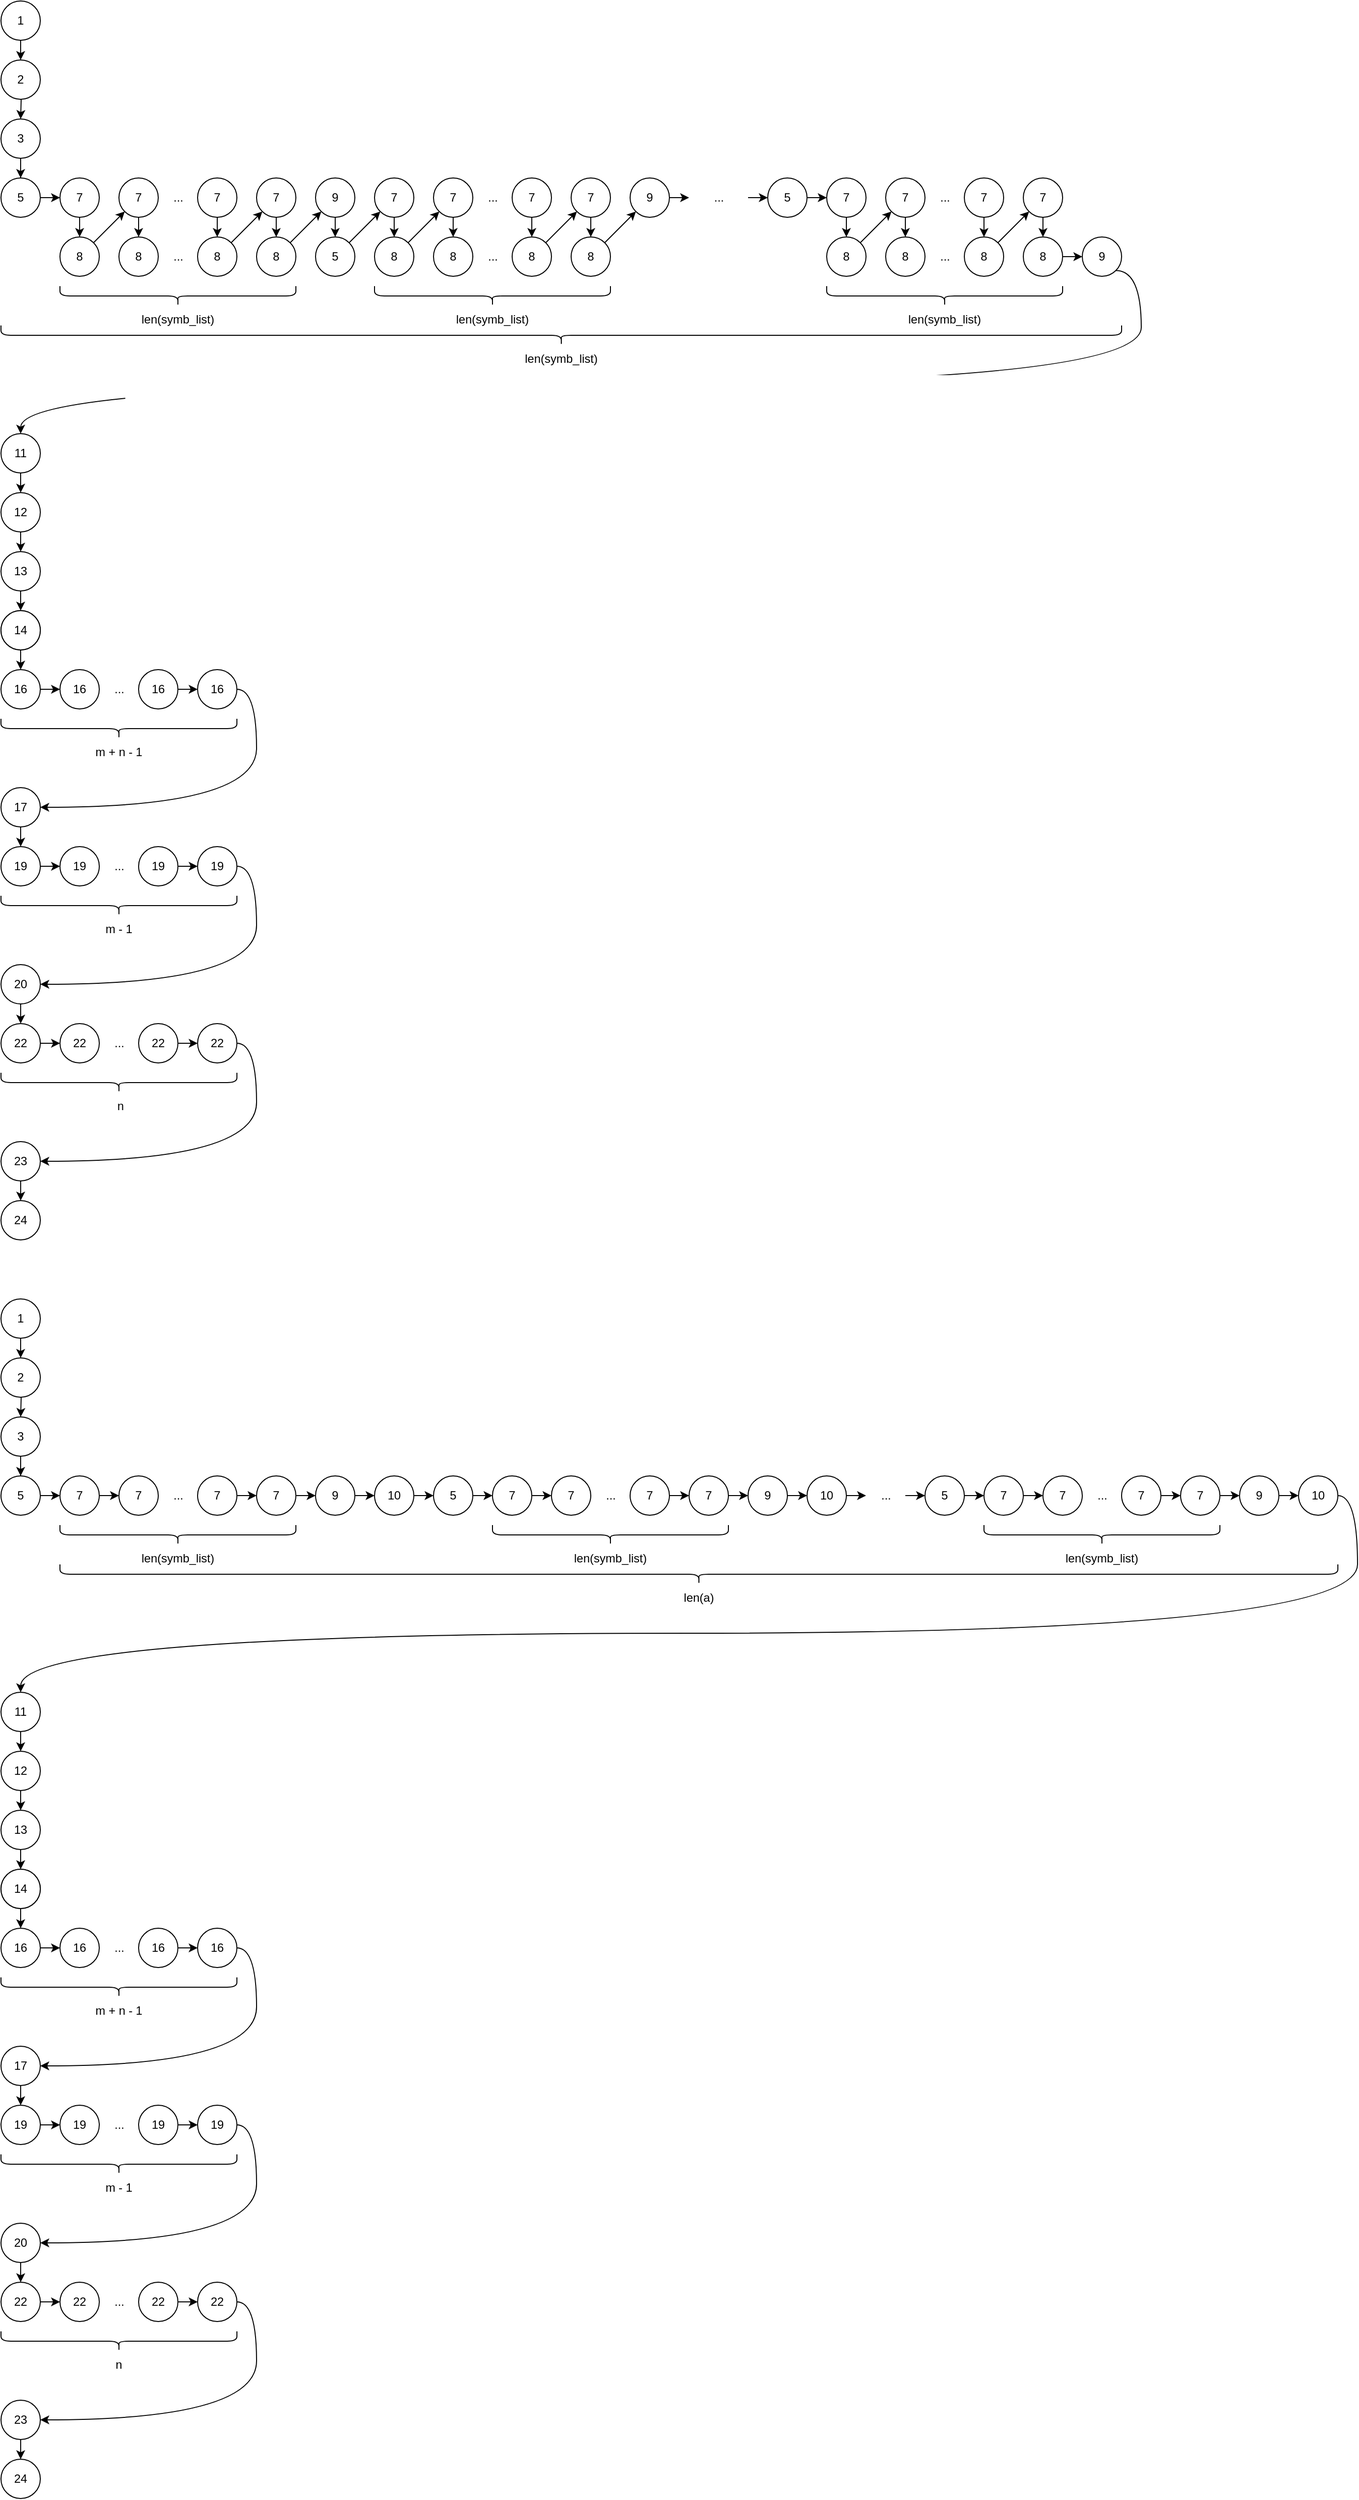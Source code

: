 <mxfile version="14.9.6" type="device"><diagram id="g9Ecy-YJ0Db96ydKQEKv" name="Страница 1"><mxGraphModel dx="822" dy="998" grid="1" gridSize="10" guides="1" tooltips="1" connect="1" arrows="1" fold="1" page="1" pageScale="1" pageWidth="2000" pageHeight="7500" math="0" shadow="0"><root><mxCell id="0"/><mxCell id="1" parent="0"/><mxCell id="XmAYVYUKaSgC4-sqMgpK-9" style="edgeStyle=orthogonalEdgeStyle;rounded=0;orthogonalLoop=1;jettySize=auto;html=1;exitX=0.5;exitY=1;exitDx=0;exitDy=0;entryX=0.5;entryY=0;entryDx=0;entryDy=0;" parent="1" source="XmAYVYUKaSgC4-sqMgpK-10" target="XmAYVYUKaSgC4-sqMgpK-12" edge="1"><mxGeometry relative="1" as="geometry"/></mxCell><mxCell id="XmAYVYUKaSgC4-sqMgpK-10" value="1" style="ellipse;whiteSpace=wrap;html=1;aspect=fixed;" parent="1" vertex="1"><mxGeometry x="160" y="80" width="40" height="40" as="geometry"/></mxCell><mxCell id="XmAYVYUKaSgC4-sqMgpK-11" style="edgeStyle=orthogonalEdgeStyle;rounded=0;orthogonalLoop=1;jettySize=auto;html=1;exitX=0.5;exitY=1;exitDx=0;exitDy=0;entryX=0.5;entryY=0;entryDx=0;entryDy=0;" parent="1" target="XmAYVYUKaSgC4-sqMgpK-14" edge="1"><mxGeometry relative="1" as="geometry"><mxPoint x="180" y="160.0" as="sourcePoint"/></mxGeometry></mxCell><mxCell id="XmAYVYUKaSgC4-sqMgpK-12" value="2" style="ellipse;whiteSpace=wrap;html=1;aspect=fixed;" parent="1" vertex="1"><mxGeometry x="160" y="140" width="40" height="40" as="geometry"/></mxCell><mxCell id="XmAYVYUKaSgC4-sqMgpK-13" style="edgeStyle=orthogonalEdgeStyle;rounded=0;orthogonalLoop=1;jettySize=auto;html=1;entryX=0.5;entryY=0;entryDx=0;entryDy=0;" parent="1" source="XmAYVYUKaSgC4-sqMgpK-14" target="XmAYVYUKaSgC4-sqMgpK-100" edge="1"><mxGeometry relative="1" as="geometry"><mxPoint x="180" y="260" as="targetPoint"/></mxGeometry></mxCell><mxCell id="XmAYVYUKaSgC4-sqMgpK-14" value="3" style="ellipse;whiteSpace=wrap;html=1;aspect=fixed;" parent="1" vertex="1"><mxGeometry x="160" y="200" width="40" height="40" as="geometry"/></mxCell><mxCell id="XmAYVYUKaSgC4-sqMgpK-38" style="edgeStyle=orthogonalEdgeStyle;curved=1;rounded=0;orthogonalLoop=1;jettySize=auto;html=1;exitX=0.5;exitY=1;exitDx=0;exitDy=0;entryX=0.5;entryY=0;entryDx=0;entryDy=0;" parent="1" source="XmAYVYUKaSgC4-sqMgpK-39" target="XmAYVYUKaSgC4-sqMgpK-41" edge="1"><mxGeometry relative="1" as="geometry"/></mxCell><mxCell id="XmAYVYUKaSgC4-sqMgpK-39" value="11" style="ellipse;whiteSpace=wrap;html=1;aspect=fixed;" parent="1" vertex="1"><mxGeometry x="160.01" y="520" width="40" height="40" as="geometry"/></mxCell><mxCell id="XmAYVYUKaSgC4-sqMgpK-40" style="edgeStyle=orthogonalEdgeStyle;curved=1;rounded=0;orthogonalLoop=1;jettySize=auto;html=1;exitX=0.5;exitY=1;exitDx=0;exitDy=0;entryX=0.5;entryY=0;entryDx=0;entryDy=0;" parent="1" source="XmAYVYUKaSgC4-sqMgpK-41" target="XmAYVYUKaSgC4-sqMgpK-43" edge="1"><mxGeometry relative="1" as="geometry"/></mxCell><mxCell id="XmAYVYUKaSgC4-sqMgpK-41" value="12" style="ellipse;whiteSpace=wrap;html=1;aspect=fixed;" parent="1" vertex="1"><mxGeometry x="160.01" y="580" width="40" height="40" as="geometry"/></mxCell><mxCell id="XmAYVYUKaSgC4-sqMgpK-42" style="edgeStyle=orthogonalEdgeStyle;curved=1;rounded=0;orthogonalLoop=1;jettySize=auto;html=1;exitX=0.5;exitY=1;exitDx=0;exitDy=0;entryX=0.5;entryY=0;entryDx=0;entryDy=0;" parent="1" source="XmAYVYUKaSgC4-sqMgpK-43" target="XmAYVYUKaSgC4-sqMgpK-46" edge="1"><mxGeometry relative="1" as="geometry"/></mxCell><mxCell id="XmAYVYUKaSgC4-sqMgpK-43" value="13" style="ellipse;whiteSpace=wrap;html=1;aspect=fixed;" parent="1" vertex="1"><mxGeometry x="160.01" y="640" width="40" height="40" as="geometry"/></mxCell><mxCell id="XmAYVYUKaSgC4-sqMgpK-44" value="14" style="ellipse;whiteSpace=wrap;html=1;aspect=fixed;" parent="1" vertex="1"><mxGeometry x="160.01" y="700" width="40" height="40" as="geometry"/></mxCell><mxCell id="XmAYVYUKaSgC4-sqMgpK-45" style="edgeStyle=orthogonalEdgeStyle;curved=1;rounded=0;orthogonalLoop=1;jettySize=auto;html=1;exitX=0.5;exitY=1;exitDx=0;exitDy=0;entryX=0.5;entryY=0;entryDx=0;entryDy=0;" parent="1" source="XmAYVYUKaSgC4-sqMgpK-46" target="XmAYVYUKaSgC4-sqMgpK-48" edge="1"><mxGeometry relative="1" as="geometry"/></mxCell><mxCell id="XmAYVYUKaSgC4-sqMgpK-46" value="14" style="ellipse;whiteSpace=wrap;html=1;aspect=fixed;" parent="1" vertex="1"><mxGeometry x="160.01" y="700" width="40" height="40" as="geometry"/></mxCell><mxCell id="XmAYVYUKaSgC4-sqMgpK-196" style="edgeStyle=orthogonalEdgeStyle;curved=1;rounded=0;orthogonalLoop=1;jettySize=auto;html=1;exitX=1;exitY=0.5;exitDx=0;exitDy=0;entryX=0;entryY=0.5;entryDx=0;entryDy=0;" parent="1" source="XmAYVYUKaSgC4-sqMgpK-48" target="XmAYVYUKaSgC4-sqMgpK-192" edge="1"><mxGeometry relative="1" as="geometry"/></mxCell><mxCell id="XmAYVYUKaSgC4-sqMgpK-48" value="16" style="ellipse;whiteSpace=wrap;html=1;aspect=fixed;" parent="1" vertex="1"><mxGeometry x="160.01" y="760" width="40" height="40" as="geometry"/></mxCell><mxCell id="XmAYVYUKaSgC4-sqMgpK-224" style="edgeStyle=orthogonalEdgeStyle;curved=1;rounded=0;orthogonalLoop=1;jettySize=auto;html=1;exitX=0.5;exitY=1;exitDx=0;exitDy=0;entryX=0.5;entryY=0;entryDx=0;entryDy=0;" parent="1" source="XmAYVYUKaSgC4-sqMgpK-51" target="XmAYVYUKaSgC4-sqMgpK-202" edge="1"><mxGeometry relative="1" as="geometry"/></mxCell><mxCell id="XmAYVYUKaSgC4-sqMgpK-51" value="17" style="ellipse;whiteSpace=wrap;html=1;aspect=fixed;" parent="1" vertex="1"><mxGeometry x="160.01" y="880" width="40" height="40" as="geometry"/></mxCell><mxCell id="XmAYVYUKaSgC4-sqMgpK-137" style="edgeStyle=none;rounded=0;orthogonalLoop=1;jettySize=auto;html=1;exitX=1;exitY=0.5;exitDx=0;exitDy=0;entryX=0;entryY=0.5;entryDx=0;entryDy=0;" parent="1" source="XmAYVYUKaSgC4-sqMgpK-100" target="XmAYVYUKaSgC4-sqMgpK-102" edge="1"><mxGeometry relative="1" as="geometry"/></mxCell><mxCell id="XmAYVYUKaSgC4-sqMgpK-100" value="5" style="ellipse;whiteSpace=wrap;html=1;aspect=fixed;" parent="1" vertex="1"><mxGeometry x="160" y="260" width="40" height="40" as="geometry"/></mxCell><mxCell id="XmAYVYUKaSgC4-sqMgpK-101" style="edgeStyle=orthogonalEdgeStyle;rounded=0;orthogonalLoop=1;jettySize=auto;html=1;exitX=0.5;exitY=1;exitDx=0;exitDy=0;entryX=0.5;entryY=0;entryDx=0;entryDy=0;" parent="1" source="XmAYVYUKaSgC4-sqMgpK-102" target="XmAYVYUKaSgC4-sqMgpK-105" edge="1"><mxGeometry relative="1" as="geometry"/></mxCell><mxCell id="XmAYVYUKaSgC4-sqMgpK-102" value="7" style="ellipse;whiteSpace=wrap;html=1;aspect=fixed;" parent="1" vertex="1"><mxGeometry x="220" y="260" width="40" height="40" as="geometry"/></mxCell><mxCell id="XmAYVYUKaSgC4-sqMgpK-117" style="rounded=0;orthogonalLoop=1;jettySize=auto;html=1;exitX=1;exitY=0;exitDx=0;exitDy=0;entryX=0;entryY=1;entryDx=0;entryDy=0;" parent="1" source="XmAYVYUKaSgC4-sqMgpK-105" target="XmAYVYUKaSgC4-sqMgpK-109" edge="1"><mxGeometry relative="1" as="geometry"/></mxCell><mxCell id="XmAYVYUKaSgC4-sqMgpK-105" value="8" style="ellipse;whiteSpace=wrap;html=1;aspect=fixed;" parent="1" vertex="1"><mxGeometry x="220" y="320" width="40" height="40" as="geometry"/></mxCell><mxCell id="XmAYVYUKaSgC4-sqMgpK-159" style="edgeStyle=none;rounded=0;orthogonalLoop=1;jettySize=auto;html=1;exitX=0.5;exitY=1;exitDx=0;exitDy=0;entryX=0.5;entryY=0;entryDx=0;entryDy=0;" parent="1" source="XmAYVYUKaSgC4-sqMgpK-107" target="XmAYVYUKaSgC4-sqMgpK-139" edge="1"><mxGeometry relative="1" as="geometry"/></mxCell><mxCell id="XmAYVYUKaSgC4-sqMgpK-107" value="9" style="ellipse;whiteSpace=wrap;html=1;aspect=fixed;" parent="1" vertex="1"><mxGeometry x="480" y="260" width="40" height="40" as="geometry"/></mxCell><mxCell id="XmAYVYUKaSgC4-sqMgpK-108" style="edgeStyle=orthogonalEdgeStyle;rounded=0;orthogonalLoop=1;jettySize=auto;html=1;exitX=0.5;exitY=1;exitDx=0;exitDy=0;entryX=0.5;entryY=0;entryDx=0;entryDy=0;" parent="1" source="XmAYVYUKaSgC4-sqMgpK-109" target="XmAYVYUKaSgC4-sqMgpK-110" edge="1"><mxGeometry relative="1" as="geometry"/></mxCell><mxCell id="XmAYVYUKaSgC4-sqMgpK-109" value="7" style="ellipse;whiteSpace=wrap;html=1;aspect=fixed;" parent="1" vertex="1"><mxGeometry x="280" y="260" width="40" height="40" as="geometry"/></mxCell><mxCell id="XmAYVYUKaSgC4-sqMgpK-110" value="8" style="ellipse;whiteSpace=wrap;html=1;aspect=fixed;" parent="1" vertex="1"><mxGeometry x="280" y="320" width="40" height="40" as="geometry"/></mxCell><mxCell id="XmAYVYUKaSgC4-sqMgpK-125" style="edgeStyle=orthogonalEdgeStyle;rounded=0;orthogonalLoop=1;jettySize=auto;html=1;exitX=0.5;exitY=1;exitDx=0;exitDy=0;entryX=0.5;entryY=0;entryDx=0;entryDy=0;" parent="1" source="XmAYVYUKaSgC4-sqMgpK-126" target="XmAYVYUKaSgC4-sqMgpK-128" edge="1"><mxGeometry relative="1" as="geometry"/></mxCell><mxCell id="XmAYVYUKaSgC4-sqMgpK-126" value="7" style="ellipse;whiteSpace=wrap;html=1;aspect=fixed;" parent="1" vertex="1"><mxGeometry x="360" y="260" width="40" height="40" as="geometry"/></mxCell><mxCell id="XmAYVYUKaSgC4-sqMgpK-127" style="edgeStyle=none;rounded=0;orthogonalLoop=1;jettySize=auto;html=1;exitX=1;exitY=0;exitDx=0;exitDy=0;" parent="1" source="XmAYVYUKaSgC4-sqMgpK-128" target="XmAYVYUKaSgC4-sqMgpK-130" edge="1"><mxGeometry relative="1" as="geometry"/></mxCell><mxCell id="XmAYVYUKaSgC4-sqMgpK-128" value="8" style="ellipse;whiteSpace=wrap;html=1;aspect=fixed;" parent="1" vertex="1"><mxGeometry x="360" y="320" width="40" height="40" as="geometry"/></mxCell><mxCell id="XmAYVYUKaSgC4-sqMgpK-129" style="edgeStyle=orthogonalEdgeStyle;rounded=0;orthogonalLoop=1;jettySize=auto;html=1;exitX=0.5;exitY=1;exitDx=0;exitDy=0;entryX=0.5;entryY=0;entryDx=0;entryDy=0;" parent="1" source="XmAYVYUKaSgC4-sqMgpK-130" target="XmAYVYUKaSgC4-sqMgpK-131" edge="1"><mxGeometry relative="1" as="geometry"/></mxCell><mxCell id="XmAYVYUKaSgC4-sqMgpK-130" value="7" style="ellipse;whiteSpace=wrap;html=1;aspect=fixed;" parent="1" vertex="1"><mxGeometry x="420" y="260" width="40" height="40" as="geometry"/></mxCell><mxCell id="XmAYVYUKaSgC4-sqMgpK-135" style="edgeStyle=none;rounded=0;orthogonalLoop=1;jettySize=auto;html=1;exitX=1;exitY=0;exitDx=0;exitDy=0;" parent="1" source="XmAYVYUKaSgC4-sqMgpK-131" target="XmAYVYUKaSgC4-sqMgpK-107" edge="1"><mxGeometry relative="1" as="geometry"/></mxCell><mxCell id="XmAYVYUKaSgC4-sqMgpK-131" value="8" style="ellipse;whiteSpace=wrap;html=1;aspect=fixed;" parent="1" vertex="1"><mxGeometry x="420" y="320" width="40" height="40" as="geometry"/></mxCell><mxCell id="XmAYVYUKaSgC4-sqMgpK-132" value="&amp;nbsp; ...&amp;nbsp;&amp;nbsp;" style="text;html=1;align=center;verticalAlign=middle;resizable=0;points=[];autosize=1;strokeColor=none;" parent="1" vertex="1"><mxGeometry x="320" y="270" width="40" height="20" as="geometry"/></mxCell><mxCell id="XmAYVYUKaSgC4-sqMgpK-133" value="&amp;nbsp; ...&amp;nbsp;&amp;nbsp;" style="text;html=1;align=center;verticalAlign=middle;resizable=0;points=[];autosize=1;strokeColor=none;" parent="1" vertex="1"><mxGeometry x="320" y="330" width="40" height="20" as="geometry"/></mxCell><mxCell id="XmAYVYUKaSgC4-sqMgpK-160" style="edgeStyle=none;rounded=0;orthogonalLoop=1;jettySize=auto;html=1;exitX=1;exitY=0;exitDx=0;exitDy=0;entryX=0;entryY=1;entryDx=0;entryDy=0;" parent="1" source="XmAYVYUKaSgC4-sqMgpK-139" target="XmAYVYUKaSgC4-sqMgpK-141" edge="1"><mxGeometry relative="1" as="geometry"/></mxCell><mxCell id="XmAYVYUKaSgC4-sqMgpK-139" value="5" style="ellipse;whiteSpace=wrap;html=1;aspect=fixed;" parent="1" vertex="1"><mxGeometry x="480" y="320" width="40" height="40" as="geometry"/></mxCell><mxCell id="XmAYVYUKaSgC4-sqMgpK-140" style="edgeStyle=orthogonalEdgeStyle;rounded=0;orthogonalLoop=1;jettySize=auto;html=1;exitX=0.5;exitY=1;exitDx=0;exitDy=0;entryX=0.5;entryY=0;entryDx=0;entryDy=0;" parent="1" source="XmAYVYUKaSgC4-sqMgpK-141" target="XmAYVYUKaSgC4-sqMgpK-143" edge="1"><mxGeometry relative="1" as="geometry"/></mxCell><mxCell id="XmAYVYUKaSgC4-sqMgpK-141" value="7" style="ellipse;whiteSpace=wrap;html=1;aspect=fixed;" parent="1" vertex="1"><mxGeometry x="540" y="260" width="40" height="40" as="geometry"/></mxCell><mxCell id="XmAYVYUKaSgC4-sqMgpK-142" style="rounded=0;orthogonalLoop=1;jettySize=auto;html=1;exitX=1;exitY=0;exitDx=0;exitDy=0;entryX=0;entryY=1;entryDx=0;entryDy=0;" parent="1" source="XmAYVYUKaSgC4-sqMgpK-143" target="XmAYVYUKaSgC4-sqMgpK-147" edge="1"><mxGeometry relative="1" as="geometry"/></mxCell><mxCell id="XmAYVYUKaSgC4-sqMgpK-143" value="8" style="ellipse;whiteSpace=wrap;html=1;aspect=fixed;" parent="1" vertex="1"><mxGeometry x="540" y="320" width="40" height="40" as="geometry"/></mxCell><mxCell id="XmAYVYUKaSgC4-sqMgpK-144" style="edgeStyle=none;rounded=0;orthogonalLoop=1;jettySize=auto;html=1;exitX=1;exitY=0.5;exitDx=0;exitDy=0;" parent="1" source="XmAYVYUKaSgC4-sqMgpK-145" edge="1"><mxGeometry relative="1" as="geometry"><mxPoint x="860" y="280" as="targetPoint"/></mxGeometry></mxCell><mxCell id="XmAYVYUKaSgC4-sqMgpK-145" value="9" style="ellipse;whiteSpace=wrap;html=1;aspect=fixed;" parent="1" vertex="1"><mxGeometry x="800" y="260" width="40" height="40" as="geometry"/></mxCell><mxCell id="XmAYVYUKaSgC4-sqMgpK-146" style="edgeStyle=orthogonalEdgeStyle;rounded=0;orthogonalLoop=1;jettySize=auto;html=1;exitX=0.5;exitY=1;exitDx=0;exitDy=0;entryX=0.5;entryY=0;entryDx=0;entryDy=0;" parent="1" source="XmAYVYUKaSgC4-sqMgpK-147" target="XmAYVYUKaSgC4-sqMgpK-148" edge="1"><mxGeometry relative="1" as="geometry"/></mxCell><mxCell id="XmAYVYUKaSgC4-sqMgpK-147" value="7" style="ellipse;whiteSpace=wrap;html=1;aspect=fixed;" parent="1" vertex="1"><mxGeometry x="600" y="260" width="40" height="40" as="geometry"/></mxCell><mxCell id="XmAYVYUKaSgC4-sqMgpK-148" value="8" style="ellipse;whiteSpace=wrap;html=1;aspect=fixed;" parent="1" vertex="1"><mxGeometry x="600" y="320" width="40" height="40" as="geometry"/></mxCell><mxCell id="XmAYVYUKaSgC4-sqMgpK-149" style="edgeStyle=orthogonalEdgeStyle;rounded=0;orthogonalLoop=1;jettySize=auto;html=1;exitX=0.5;exitY=1;exitDx=0;exitDy=0;entryX=0.5;entryY=0;entryDx=0;entryDy=0;" parent="1" source="XmAYVYUKaSgC4-sqMgpK-150" target="XmAYVYUKaSgC4-sqMgpK-152" edge="1"><mxGeometry relative="1" as="geometry"/></mxCell><mxCell id="XmAYVYUKaSgC4-sqMgpK-150" value="7" style="ellipse;whiteSpace=wrap;html=1;aspect=fixed;" parent="1" vertex="1"><mxGeometry x="680" y="260" width="40" height="40" as="geometry"/></mxCell><mxCell id="XmAYVYUKaSgC4-sqMgpK-151" style="edgeStyle=none;rounded=0;orthogonalLoop=1;jettySize=auto;html=1;exitX=1;exitY=0;exitDx=0;exitDy=0;" parent="1" source="XmAYVYUKaSgC4-sqMgpK-152" target="XmAYVYUKaSgC4-sqMgpK-154" edge="1"><mxGeometry relative="1" as="geometry"/></mxCell><mxCell id="XmAYVYUKaSgC4-sqMgpK-152" value="8" style="ellipse;whiteSpace=wrap;html=1;aspect=fixed;" parent="1" vertex="1"><mxGeometry x="680" y="320" width="40" height="40" as="geometry"/></mxCell><mxCell id="XmAYVYUKaSgC4-sqMgpK-153" style="edgeStyle=orthogonalEdgeStyle;rounded=0;orthogonalLoop=1;jettySize=auto;html=1;exitX=0.5;exitY=1;exitDx=0;exitDy=0;entryX=0.5;entryY=0;entryDx=0;entryDy=0;" parent="1" source="XmAYVYUKaSgC4-sqMgpK-154" target="XmAYVYUKaSgC4-sqMgpK-156" edge="1"><mxGeometry relative="1" as="geometry"/></mxCell><mxCell id="XmAYVYUKaSgC4-sqMgpK-154" value="7" style="ellipse;whiteSpace=wrap;html=1;aspect=fixed;" parent="1" vertex="1"><mxGeometry x="740" y="260" width="40" height="40" as="geometry"/></mxCell><mxCell id="XmAYVYUKaSgC4-sqMgpK-155" style="edgeStyle=none;rounded=0;orthogonalLoop=1;jettySize=auto;html=1;exitX=1;exitY=0;exitDx=0;exitDy=0;" parent="1" source="XmAYVYUKaSgC4-sqMgpK-156" target="XmAYVYUKaSgC4-sqMgpK-145" edge="1"><mxGeometry relative="1" as="geometry"/></mxCell><mxCell id="XmAYVYUKaSgC4-sqMgpK-156" value="8" style="ellipse;whiteSpace=wrap;html=1;aspect=fixed;" parent="1" vertex="1"><mxGeometry x="740" y="320" width="40" height="40" as="geometry"/></mxCell><mxCell id="XmAYVYUKaSgC4-sqMgpK-157" value="&amp;nbsp; ...&amp;nbsp;&amp;nbsp;" style="text;html=1;align=center;verticalAlign=middle;resizable=0;points=[];autosize=1;strokeColor=none;" parent="1" vertex="1"><mxGeometry x="640" y="270" width="40" height="20" as="geometry"/></mxCell><mxCell id="XmAYVYUKaSgC4-sqMgpK-158" value="&amp;nbsp; ...&amp;nbsp;&amp;nbsp;" style="text;html=1;align=center;verticalAlign=middle;resizable=0;points=[];autosize=1;strokeColor=none;" parent="1" vertex="1"><mxGeometry x="640" y="330" width="40" height="20" as="geometry"/></mxCell><mxCell id="XmAYVYUKaSgC4-sqMgpK-162" value="len(symb_list)" style="shape=curlyBracket;whiteSpace=wrap;html=1;rounded=1;size=0.5;labelPosition=center;verticalLabelPosition=bottom;align=center;verticalAlign=top;direction=north;spacingBottom=0;" parent="1" vertex="1"><mxGeometry x="220" y="370" width="240" height="20" as="geometry"/></mxCell><mxCell id="XmAYVYUKaSgC4-sqMgpK-163" value="len(symb_list)" style="shape=curlyBracket;whiteSpace=wrap;html=1;rounded=1;size=0.5;labelPosition=center;verticalLabelPosition=bottom;align=center;verticalAlign=top;direction=north;spacingBottom=0;" parent="1" vertex="1"><mxGeometry x="540" y="370" width="240" height="20" as="geometry"/></mxCell><mxCell id="XmAYVYUKaSgC4-sqMgpK-184" style="edgeStyle=none;rounded=0;orthogonalLoop=1;jettySize=auto;html=1;exitX=1;exitY=0.5;exitDx=0;exitDy=0;entryX=0;entryY=0.5;entryDx=0;entryDy=0;" parent="1" source="XmAYVYUKaSgC4-sqMgpK-165" target="XmAYVYUKaSgC4-sqMgpK-167" edge="1"><mxGeometry relative="1" as="geometry"/></mxCell><mxCell id="XmAYVYUKaSgC4-sqMgpK-165" value="5" style="ellipse;whiteSpace=wrap;html=1;aspect=fixed;" parent="1" vertex="1"><mxGeometry x="940" y="260" width="40" height="40" as="geometry"/></mxCell><mxCell id="XmAYVYUKaSgC4-sqMgpK-166" style="edgeStyle=orthogonalEdgeStyle;rounded=0;orthogonalLoop=1;jettySize=auto;html=1;exitX=0.5;exitY=1;exitDx=0;exitDy=0;entryX=0.5;entryY=0;entryDx=0;entryDy=0;" parent="1" source="XmAYVYUKaSgC4-sqMgpK-167" target="XmAYVYUKaSgC4-sqMgpK-169" edge="1"><mxGeometry relative="1" as="geometry"/></mxCell><mxCell id="XmAYVYUKaSgC4-sqMgpK-167" value="7" style="ellipse;whiteSpace=wrap;html=1;aspect=fixed;" parent="1" vertex="1"><mxGeometry x="1000" y="260" width="40" height="40" as="geometry"/></mxCell><mxCell id="XmAYVYUKaSgC4-sqMgpK-168" style="rounded=0;orthogonalLoop=1;jettySize=auto;html=1;exitX=1;exitY=0;exitDx=0;exitDy=0;entryX=0;entryY=1;entryDx=0;entryDy=0;" parent="1" source="XmAYVYUKaSgC4-sqMgpK-169" target="XmAYVYUKaSgC4-sqMgpK-171" edge="1"><mxGeometry relative="1" as="geometry"/></mxCell><mxCell id="XmAYVYUKaSgC4-sqMgpK-169" value="8" style="ellipse;whiteSpace=wrap;html=1;aspect=fixed;" parent="1" vertex="1"><mxGeometry x="1000" y="320" width="40" height="40" as="geometry"/></mxCell><mxCell id="XmAYVYUKaSgC4-sqMgpK-170" style="edgeStyle=orthogonalEdgeStyle;rounded=0;orthogonalLoop=1;jettySize=auto;html=1;exitX=0.5;exitY=1;exitDx=0;exitDy=0;entryX=0.5;entryY=0;entryDx=0;entryDy=0;" parent="1" source="XmAYVYUKaSgC4-sqMgpK-171" target="XmAYVYUKaSgC4-sqMgpK-172" edge="1"><mxGeometry relative="1" as="geometry"/></mxCell><mxCell id="XmAYVYUKaSgC4-sqMgpK-171" value="7" style="ellipse;whiteSpace=wrap;html=1;aspect=fixed;" parent="1" vertex="1"><mxGeometry x="1060" y="260" width="40" height="40" as="geometry"/></mxCell><mxCell id="XmAYVYUKaSgC4-sqMgpK-172" value="8" style="ellipse;whiteSpace=wrap;html=1;aspect=fixed;" parent="1" vertex="1"><mxGeometry x="1060" y="320" width="40" height="40" as="geometry"/></mxCell><mxCell id="XmAYVYUKaSgC4-sqMgpK-173" style="edgeStyle=orthogonalEdgeStyle;rounded=0;orthogonalLoop=1;jettySize=auto;html=1;exitX=0.5;exitY=1;exitDx=0;exitDy=0;entryX=0.5;entryY=0;entryDx=0;entryDy=0;" parent="1" source="XmAYVYUKaSgC4-sqMgpK-174" target="XmAYVYUKaSgC4-sqMgpK-176" edge="1"><mxGeometry relative="1" as="geometry"/></mxCell><mxCell id="XmAYVYUKaSgC4-sqMgpK-174" value="7" style="ellipse;whiteSpace=wrap;html=1;aspect=fixed;" parent="1" vertex="1"><mxGeometry x="1140" y="260" width="40" height="40" as="geometry"/></mxCell><mxCell id="XmAYVYUKaSgC4-sqMgpK-175" style="edgeStyle=none;rounded=0;orthogonalLoop=1;jettySize=auto;html=1;exitX=1;exitY=0;exitDx=0;exitDy=0;" parent="1" source="XmAYVYUKaSgC4-sqMgpK-176" target="XmAYVYUKaSgC4-sqMgpK-178" edge="1"><mxGeometry relative="1" as="geometry"/></mxCell><mxCell id="XmAYVYUKaSgC4-sqMgpK-176" value="8" style="ellipse;whiteSpace=wrap;html=1;aspect=fixed;" parent="1" vertex="1"><mxGeometry x="1140" y="320" width="40" height="40" as="geometry"/></mxCell><mxCell id="XmAYVYUKaSgC4-sqMgpK-177" style="edgeStyle=orthogonalEdgeStyle;rounded=0;orthogonalLoop=1;jettySize=auto;html=1;exitX=0.5;exitY=1;exitDx=0;exitDy=0;entryX=0.5;entryY=0;entryDx=0;entryDy=0;" parent="1" source="XmAYVYUKaSgC4-sqMgpK-178" target="XmAYVYUKaSgC4-sqMgpK-179" edge="1"><mxGeometry relative="1" as="geometry"/></mxCell><mxCell id="XmAYVYUKaSgC4-sqMgpK-178" value="7" style="ellipse;whiteSpace=wrap;html=1;aspect=fixed;" parent="1" vertex="1"><mxGeometry x="1200" y="260" width="40" height="40" as="geometry"/></mxCell><mxCell id="XmAYVYUKaSgC4-sqMgpK-189" style="edgeStyle=none;rounded=0;orthogonalLoop=1;jettySize=auto;html=1;exitX=1;exitY=0.5;exitDx=0;exitDy=0;entryX=0;entryY=0.5;entryDx=0;entryDy=0;" parent="1" source="XmAYVYUKaSgC4-sqMgpK-179" target="XmAYVYUKaSgC4-sqMgpK-188" edge="1"><mxGeometry relative="1" as="geometry"/></mxCell><mxCell id="XmAYVYUKaSgC4-sqMgpK-179" value="8" style="ellipse;whiteSpace=wrap;html=1;aspect=fixed;" parent="1" vertex="1"><mxGeometry x="1200" y="320" width="40" height="40" as="geometry"/></mxCell><mxCell id="XmAYVYUKaSgC4-sqMgpK-180" value="&amp;nbsp; ...&amp;nbsp;&amp;nbsp;" style="text;html=1;align=center;verticalAlign=middle;resizable=0;points=[];autosize=1;strokeColor=none;" parent="1" vertex="1"><mxGeometry x="1100" y="270" width="40" height="20" as="geometry"/></mxCell><mxCell id="XmAYVYUKaSgC4-sqMgpK-181" value="&amp;nbsp; ...&amp;nbsp;&amp;nbsp;" style="text;html=1;align=center;verticalAlign=middle;resizable=0;points=[];autosize=1;strokeColor=none;" parent="1" vertex="1"><mxGeometry x="1100" y="330" width="40" height="20" as="geometry"/></mxCell><mxCell id="XmAYVYUKaSgC4-sqMgpK-182" value="len(symb_list)" style="shape=curlyBracket;whiteSpace=wrap;html=1;rounded=1;size=0.5;labelPosition=center;verticalLabelPosition=bottom;align=center;verticalAlign=top;direction=north;spacingBottom=0;" parent="1" vertex="1"><mxGeometry x="1000" y="370" width="240" height="20" as="geometry"/></mxCell><mxCell id="XmAYVYUKaSgC4-sqMgpK-185" style="edgeStyle=none;rounded=0;orthogonalLoop=1;jettySize=auto;html=1;" parent="1" edge="1"><mxGeometry relative="1" as="geometry"><mxPoint x="920" y="280" as="sourcePoint"/><mxPoint x="940" y="280" as="targetPoint"/></mxGeometry></mxCell><mxCell id="XmAYVYUKaSgC4-sqMgpK-186" value="&amp;nbsp; ...&amp;nbsp;&amp;nbsp;" style="text;html=1;align=center;verticalAlign=middle;resizable=0;points=[];autosize=1;strokeColor=none;" parent="1" vertex="1"><mxGeometry x="870" y="270" width="40" height="20" as="geometry"/></mxCell><mxCell id="XmAYVYUKaSgC4-sqMgpK-187" value="len(symb_list)" style="shape=curlyBracket;whiteSpace=wrap;html=1;rounded=1;size=0.5;labelPosition=center;verticalLabelPosition=bottom;align=center;verticalAlign=top;direction=north;spacingBottom=0;" parent="1" vertex="1"><mxGeometry x="160" y="410" width="1140" height="20" as="geometry"/></mxCell><mxCell id="XmAYVYUKaSgC4-sqMgpK-191" style="edgeStyle=orthogonalEdgeStyle;curved=1;rounded=0;orthogonalLoop=1;jettySize=auto;html=1;exitX=1;exitY=1;exitDx=0;exitDy=0;entryX=0.5;entryY=0;entryDx=0;entryDy=0;" parent="1" source="XmAYVYUKaSgC4-sqMgpK-188" target="XmAYVYUKaSgC4-sqMgpK-39" edge="1"><mxGeometry relative="1" as="geometry"><Array as="points"><mxPoint x="1320" y="354"/><mxPoint x="1320" y="470"/><mxPoint x="180" y="470"/></Array></mxGeometry></mxCell><mxCell id="XmAYVYUKaSgC4-sqMgpK-188" value="9" style="ellipse;whiteSpace=wrap;html=1;aspect=fixed;" parent="1" vertex="1"><mxGeometry x="1260" y="320" width="40" height="40" as="geometry"/></mxCell><mxCell id="XmAYVYUKaSgC4-sqMgpK-192" value="16" style="ellipse;whiteSpace=wrap;html=1;aspect=fixed;" parent="1" vertex="1"><mxGeometry x="220" y="760" width="40" height="40" as="geometry"/></mxCell><mxCell id="XmAYVYUKaSgC4-sqMgpK-197" style="edgeStyle=orthogonalEdgeStyle;curved=1;rounded=0;orthogonalLoop=1;jettySize=auto;html=1;exitX=1;exitY=0.5;exitDx=0;exitDy=0;entryX=0;entryY=0.5;entryDx=0;entryDy=0;" parent="1" source="XmAYVYUKaSgC4-sqMgpK-194" target="XmAYVYUKaSgC4-sqMgpK-195" edge="1"><mxGeometry relative="1" as="geometry"/></mxCell><mxCell id="XmAYVYUKaSgC4-sqMgpK-194" value="16" style="ellipse;whiteSpace=wrap;html=1;aspect=fixed;" parent="1" vertex="1"><mxGeometry x="300" y="760" width="40" height="40" as="geometry"/></mxCell><mxCell id="XmAYVYUKaSgC4-sqMgpK-200" style="edgeStyle=orthogonalEdgeStyle;curved=1;rounded=0;orthogonalLoop=1;jettySize=auto;html=1;entryX=1;entryY=0.5;entryDx=0;entryDy=0;" parent="1" source="XmAYVYUKaSgC4-sqMgpK-195" target="XmAYVYUKaSgC4-sqMgpK-51" edge="1"><mxGeometry relative="1" as="geometry"><Array as="points"><mxPoint x="420" y="780"/><mxPoint x="420" y="900"/></Array></mxGeometry></mxCell><mxCell id="XmAYVYUKaSgC4-sqMgpK-195" value="16" style="ellipse;whiteSpace=wrap;html=1;aspect=fixed;" parent="1" vertex="1"><mxGeometry x="360" y="760" width="40" height="40" as="geometry"/></mxCell><mxCell id="XmAYVYUKaSgC4-sqMgpK-198" value="m + n - 1" style="shape=curlyBracket;whiteSpace=wrap;html=1;rounded=1;size=0.5;labelPosition=center;verticalLabelPosition=bottom;align=center;verticalAlign=top;direction=north;spacingBottom=0;" parent="1" vertex="1"><mxGeometry x="160" y="810" width="240" height="20" as="geometry"/></mxCell><mxCell id="XmAYVYUKaSgC4-sqMgpK-199" value="&amp;nbsp; ...&amp;nbsp;&amp;nbsp;" style="text;html=1;align=center;verticalAlign=middle;resizable=0;points=[];autosize=1;strokeColor=none;" parent="1" vertex="1"><mxGeometry x="260" y="770" width="40" height="20" as="geometry"/></mxCell><mxCell id="XmAYVYUKaSgC4-sqMgpK-201" style="edgeStyle=orthogonalEdgeStyle;curved=1;rounded=0;orthogonalLoop=1;jettySize=auto;html=1;exitX=1;exitY=0.5;exitDx=0;exitDy=0;entryX=0;entryY=0.5;entryDx=0;entryDy=0;" parent="1" source="XmAYVYUKaSgC4-sqMgpK-202" target="XmAYVYUKaSgC4-sqMgpK-204" edge="1"><mxGeometry relative="1" as="geometry"/></mxCell><mxCell id="XmAYVYUKaSgC4-sqMgpK-202" value="19" style="ellipse;whiteSpace=wrap;html=1;aspect=fixed;" parent="1" vertex="1"><mxGeometry x="160.02" y="940" width="40" height="40" as="geometry"/></mxCell><mxCell id="XmAYVYUKaSgC4-sqMgpK-221" style="edgeStyle=orthogonalEdgeStyle;curved=1;rounded=0;orthogonalLoop=1;jettySize=auto;html=1;exitX=0.5;exitY=1;exitDx=0;exitDy=0;entryX=0.5;entryY=0;entryDx=0;entryDy=0;" parent="1" source="XmAYVYUKaSgC4-sqMgpK-203" target="XmAYVYUKaSgC4-sqMgpK-212" edge="1"><mxGeometry relative="1" as="geometry"/></mxCell><mxCell id="XmAYVYUKaSgC4-sqMgpK-203" value="20" style="ellipse;whiteSpace=wrap;html=1;aspect=fixed;" parent="1" vertex="1"><mxGeometry x="160.02" y="1060" width="40" height="40" as="geometry"/></mxCell><mxCell id="XmAYVYUKaSgC4-sqMgpK-204" value="19" style="ellipse;whiteSpace=wrap;html=1;aspect=fixed;" parent="1" vertex="1"><mxGeometry x="220.01" y="940" width="40" height="40" as="geometry"/></mxCell><mxCell id="XmAYVYUKaSgC4-sqMgpK-205" style="edgeStyle=orthogonalEdgeStyle;curved=1;rounded=0;orthogonalLoop=1;jettySize=auto;html=1;exitX=1;exitY=0.5;exitDx=0;exitDy=0;entryX=0;entryY=0.5;entryDx=0;entryDy=0;" parent="1" source="XmAYVYUKaSgC4-sqMgpK-206" target="XmAYVYUKaSgC4-sqMgpK-208" edge="1"><mxGeometry relative="1" as="geometry"/></mxCell><mxCell id="XmAYVYUKaSgC4-sqMgpK-206" value="19" style="ellipse;whiteSpace=wrap;html=1;aspect=fixed;" parent="1" vertex="1"><mxGeometry x="300.01" y="940" width="40" height="40" as="geometry"/></mxCell><mxCell id="XmAYVYUKaSgC4-sqMgpK-207" style="edgeStyle=orthogonalEdgeStyle;curved=1;rounded=0;orthogonalLoop=1;jettySize=auto;html=1;entryX=1;entryY=0.5;entryDx=0;entryDy=0;" parent="1" source="XmAYVYUKaSgC4-sqMgpK-208" target="XmAYVYUKaSgC4-sqMgpK-203" edge="1"><mxGeometry relative="1" as="geometry"><Array as="points"><mxPoint x="420.01" y="960"/><mxPoint x="420.01" y="1080"/></Array></mxGeometry></mxCell><mxCell id="XmAYVYUKaSgC4-sqMgpK-208" value="19" style="ellipse;whiteSpace=wrap;html=1;aspect=fixed;" parent="1" vertex="1"><mxGeometry x="360.01" y="940" width="40" height="40" as="geometry"/></mxCell><mxCell id="XmAYVYUKaSgC4-sqMgpK-209" value="m - 1" style="shape=curlyBracket;whiteSpace=wrap;html=1;rounded=1;size=0.5;labelPosition=center;verticalLabelPosition=bottom;align=center;verticalAlign=top;direction=north;spacingBottom=0;" parent="1" vertex="1"><mxGeometry x="160.01" y="990" width="240" height="20" as="geometry"/></mxCell><mxCell id="XmAYVYUKaSgC4-sqMgpK-210" value="&amp;nbsp; ...&amp;nbsp;&amp;nbsp;" style="text;html=1;align=center;verticalAlign=middle;resizable=0;points=[];autosize=1;strokeColor=none;" parent="1" vertex="1"><mxGeometry x="260.01" y="950" width="40" height="20" as="geometry"/></mxCell><mxCell id="XmAYVYUKaSgC4-sqMgpK-211" style="edgeStyle=orthogonalEdgeStyle;curved=1;rounded=0;orthogonalLoop=1;jettySize=auto;html=1;exitX=1;exitY=0.5;exitDx=0;exitDy=0;entryX=0;entryY=0.5;entryDx=0;entryDy=0;" parent="1" source="XmAYVYUKaSgC4-sqMgpK-212" target="XmAYVYUKaSgC4-sqMgpK-214" edge="1"><mxGeometry relative="1" as="geometry"/></mxCell><mxCell id="XmAYVYUKaSgC4-sqMgpK-212" value="22" style="ellipse;whiteSpace=wrap;html=1;aspect=fixed;" parent="1" vertex="1"><mxGeometry x="160.03" y="1120" width="40" height="40" as="geometry"/></mxCell><mxCell id="XmAYVYUKaSgC4-sqMgpK-223" style="edgeStyle=orthogonalEdgeStyle;curved=1;rounded=0;orthogonalLoop=1;jettySize=auto;html=1;exitX=0.5;exitY=1;exitDx=0;exitDy=0;entryX=0.5;entryY=0;entryDx=0;entryDy=0;" parent="1" source="XmAYVYUKaSgC4-sqMgpK-213" target="XmAYVYUKaSgC4-sqMgpK-222" edge="1"><mxGeometry relative="1" as="geometry"/></mxCell><mxCell id="XmAYVYUKaSgC4-sqMgpK-213" value="23" style="ellipse;whiteSpace=wrap;html=1;aspect=fixed;" parent="1" vertex="1"><mxGeometry x="160.03" y="1240" width="40" height="40" as="geometry"/></mxCell><mxCell id="XmAYVYUKaSgC4-sqMgpK-214" value="22" style="ellipse;whiteSpace=wrap;html=1;aspect=fixed;" parent="1" vertex="1"><mxGeometry x="220.02" y="1120" width="40" height="40" as="geometry"/></mxCell><mxCell id="XmAYVYUKaSgC4-sqMgpK-215" style="edgeStyle=orthogonalEdgeStyle;curved=1;rounded=0;orthogonalLoop=1;jettySize=auto;html=1;exitX=1;exitY=0.5;exitDx=0;exitDy=0;entryX=0;entryY=0.5;entryDx=0;entryDy=0;" parent="1" source="XmAYVYUKaSgC4-sqMgpK-216" target="XmAYVYUKaSgC4-sqMgpK-218" edge="1"><mxGeometry relative="1" as="geometry"/></mxCell><mxCell id="XmAYVYUKaSgC4-sqMgpK-216" value="22" style="ellipse;whiteSpace=wrap;html=1;aspect=fixed;" parent="1" vertex="1"><mxGeometry x="300.02" y="1120" width="40" height="40" as="geometry"/></mxCell><mxCell id="XmAYVYUKaSgC4-sqMgpK-217" style="edgeStyle=orthogonalEdgeStyle;curved=1;rounded=0;orthogonalLoop=1;jettySize=auto;html=1;entryX=1;entryY=0.5;entryDx=0;entryDy=0;" parent="1" source="XmAYVYUKaSgC4-sqMgpK-218" target="XmAYVYUKaSgC4-sqMgpK-213" edge="1"><mxGeometry relative="1" as="geometry"><Array as="points"><mxPoint x="420.02" y="1140"/><mxPoint x="420.02" y="1260"/></Array></mxGeometry></mxCell><mxCell id="XmAYVYUKaSgC4-sqMgpK-218" value="22" style="ellipse;whiteSpace=wrap;html=1;aspect=fixed;" parent="1" vertex="1"><mxGeometry x="360.02" y="1120" width="40" height="40" as="geometry"/></mxCell><mxCell id="XmAYVYUKaSgC4-sqMgpK-219" value="&amp;nbsp;n" style="shape=curlyBracket;whiteSpace=wrap;html=1;rounded=1;size=0.5;labelPosition=center;verticalLabelPosition=bottom;align=center;verticalAlign=top;direction=north;spacingBottom=0;" parent="1" vertex="1"><mxGeometry x="160.02" y="1170" width="240" height="20" as="geometry"/></mxCell><mxCell id="XmAYVYUKaSgC4-sqMgpK-220" value="&amp;nbsp; ...&amp;nbsp;&amp;nbsp;" style="text;html=1;align=center;verticalAlign=middle;resizable=0;points=[];autosize=1;strokeColor=none;" parent="1" vertex="1"><mxGeometry x="260.02" y="1130" width="40" height="20" as="geometry"/></mxCell><mxCell id="XmAYVYUKaSgC4-sqMgpK-222" value="24" style="ellipse;whiteSpace=wrap;html=1;aspect=fixed;" parent="1" vertex="1"><mxGeometry x="160.01" y="1300" width="40" height="40" as="geometry"/></mxCell><mxCell id="XmAYVYUKaSgC4-sqMgpK-225" style="edgeStyle=orthogonalEdgeStyle;rounded=0;orthogonalLoop=1;jettySize=auto;html=1;exitX=0.5;exitY=1;exitDx=0;exitDy=0;entryX=0.5;entryY=0;entryDx=0;entryDy=0;" parent="1" source="XmAYVYUKaSgC4-sqMgpK-226" target="XmAYVYUKaSgC4-sqMgpK-228" edge="1"><mxGeometry relative="1" as="geometry"/></mxCell><mxCell id="XmAYVYUKaSgC4-sqMgpK-226" value="1" style="ellipse;whiteSpace=wrap;html=1;aspect=fixed;" parent="1" vertex="1"><mxGeometry x="160" y="1400" width="40" height="40" as="geometry"/></mxCell><mxCell id="XmAYVYUKaSgC4-sqMgpK-227" style="edgeStyle=orthogonalEdgeStyle;rounded=0;orthogonalLoop=1;jettySize=auto;html=1;exitX=0.5;exitY=1;exitDx=0;exitDy=0;entryX=0.5;entryY=0;entryDx=0;entryDy=0;" parent="1" target="XmAYVYUKaSgC4-sqMgpK-230" edge="1"><mxGeometry relative="1" as="geometry"><mxPoint x="180" y="1480.0" as="sourcePoint"/></mxGeometry></mxCell><mxCell id="XmAYVYUKaSgC4-sqMgpK-228" value="2" style="ellipse;whiteSpace=wrap;html=1;aspect=fixed;" parent="1" vertex="1"><mxGeometry x="160" y="1460" width="40" height="40" as="geometry"/></mxCell><mxCell id="XmAYVYUKaSgC4-sqMgpK-229" style="edgeStyle=orthogonalEdgeStyle;rounded=0;orthogonalLoop=1;jettySize=auto;html=1;entryX=0.5;entryY=0;entryDx=0;entryDy=0;" parent="1" source="XmAYVYUKaSgC4-sqMgpK-230" target="XmAYVYUKaSgC4-sqMgpK-245" edge="1"><mxGeometry relative="1" as="geometry"><mxPoint x="180" y="1580" as="targetPoint"/></mxGeometry></mxCell><mxCell id="XmAYVYUKaSgC4-sqMgpK-230" value="3" style="ellipse;whiteSpace=wrap;html=1;aspect=fixed;" parent="1" vertex="1"><mxGeometry x="160" y="1520" width="40" height="40" as="geometry"/></mxCell><mxCell id="XmAYVYUKaSgC4-sqMgpK-231" style="edgeStyle=orthogonalEdgeStyle;curved=1;rounded=0;orthogonalLoop=1;jettySize=auto;html=1;exitX=0.5;exitY=1;exitDx=0;exitDy=0;entryX=0.5;entryY=0;entryDx=0;entryDy=0;" parent="1" source="XmAYVYUKaSgC4-sqMgpK-232" target="XmAYVYUKaSgC4-sqMgpK-234" edge="1"><mxGeometry relative="1" as="geometry"/></mxCell><mxCell id="XmAYVYUKaSgC4-sqMgpK-232" value="11" style="ellipse;whiteSpace=wrap;html=1;aspect=fixed;" parent="1" vertex="1"><mxGeometry x="160.01" y="1800" width="40" height="40" as="geometry"/></mxCell><mxCell id="XmAYVYUKaSgC4-sqMgpK-233" style="edgeStyle=orthogonalEdgeStyle;curved=1;rounded=0;orthogonalLoop=1;jettySize=auto;html=1;exitX=0.5;exitY=1;exitDx=0;exitDy=0;entryX=0.5;entryY=0;entryDx=0;entryDy=0;" parent="1" source="XmAYVYUKaSgC4-sqMgpK-234" target="XmAYVYUKaSgC4-sqMgpK-236" edge="1"><mxGeometry relative="1" as="geometry"/></mxCell><mxCell id="XmAYVYUKaSgC4-sqMgpK-234" value="12" style="ellipse;whiteSpace=wrap;html=1;aspect=fixed;" parent="1" vertex="1"><mxGeometry x="160.01" y="1860" width="40" height="40" as="geometry"/></mxCell><mxCell id="XmAYVYUKaSgC4-sqMgpK-235" style="edgeStyle=orthogonalEdgeStyle;curved=1;rounded=0;orthogonalLoop=1;jettySize=auto;html=1;exitX=0.5;exitY=1;exitDx=0;exitDy=0;entryX=0.5;entryY=0;entryDx=0;entryDy=0;" parent="1" source="XmAYVYUKaSgC4-sqMgpK-236" target="XmAYVYUKaSgC4-sqMgpK-239" edge="1"><mxGeometry relative="1" as="geometry"/></mxCell><mxCell id="XmAYVYUKaSgC4-sqMgpK-236" value="13" style="ellipse;whiteSpace=wrap;html=1;aspect=fixed;" parent="1" vertex="1"><mxGeometry x="160.01" y="1920" width="40" height="40" as="geometry"/></mxCell><mxCell id="XmAYVYUKaSgC4-sqMgpK-237" value="14" style="ellipse;whiteSpace=wrap;html=1;aspect=fixed;" parent="1" vertex="1"><mxGeometry x="160.01" y="1980" width="40" height="40" as="geometry"/></mxCell><mxCell id="XmAYVYUKaSgC4-sqMgpK-238" style="edgeStyle=orthogonalEdgeStyle;curved=1;rounded=0;orthogonalLoop=1;jettySize=auto;html=1;exitX=0.5;exitY=1;exitDx=0;exitDy=0;entryX=0.5;entryY=0;entryDx=0;entryDy=0;" parent="1" source="XmAYVYUKaSgC4-sqMgpK-239" target="XmAYVYUKaSgC4-sqMgpK-241" edge="1"><mxGeometry relative="1" as="geometry"/></mxCell><mxCell id="XmAYVYUKaSgC4-sqMgpK-239" value="14" style="ellipse;whiteSpace=wrap;html=1;aspect=fixed;" parent="1" vertex="1"><mxGeometry x="160.01" y="1980" width="40" height="40" as="geometry"/></mxCell><mxCell id="XmAYVYUKaSgC4-sqMgpK-240" style="edgeStyle=orthogonalEdgeStyle;curved=1;rounded=0;orthogonalLoop=1;jettySize=auto;html=1;exitX=1;exitY=0.5;exitDx=0;exitDy=0;entryX=0;entryY=0.5;entryDx=0;entryDy=0;" parent="1" source="XmAYVYUKaSgC4-sqMgpK-241" target="XmAYVYUKaSgC4-sqMgpK-313" edge="1"><mxGeometry relative="1" as="geometry"/></mxCell><mxCell id="XmAYVYUKaSgC4-sqMgpK-241" value="16" style="ellipse;whiteSpace=wrap;html=1;aspect=fixed;" parent="1" vertex="1"><mxGeometry x="160.01" y="2040" width="40" height="40" as="geometry"/></mxCell><mxCell id="XmAYVYUKaSgC4-sqMgpK-242" style="edgeStyle=orthogonalEdgeStyle;curved=1;rounded=0;orthogonalLoop=1;jettySize=auto;html=1;exitX=0.5;exitY=1;exitDx=0;exitDy=0;entryX=0.5;entryY=0;entryDx=0;entryDy=0;" parent="1" source="XmAYVYUKaSgC4-sqMgpK-243" target="XmAYVYUKaSgC4-sqMgpK-321" edge="1"><mxGeometry relative="1" as="geometry"/></mxCell><mxCell id="XmAYVYUKaSgC4-sqMgpK-243" value="17" style="ellipse;whiteSpace=wrap;html=1;aspect=fixed;" parent="1" vertex="1"><mxGeometry x="160.01" y="2160" width="40" height="40" as="geometry"/></mxCell><mxCell id="XmAYVYUKaSgC4-sqMgpK-244" style="edgeStyle=none;rounded=0;orthogonalLoop=1;jettySize=auto;html=1;exitX=1;exitY=0.5;exitDx=0;exitDy=0;entryX=0;entryY=0.5;entryDx=0;entryDy=0;" parent="1" source="XmAYVYUKaSgC4-sqMgpK-245" target="XmAYVYUKaSgC4-sqMgpK-247" edge="1"><mxGeometry relative="1" as="geometry"/></mxCell><mxCell id="XmAYVYUKaSgC4-sqMgpK-245" value="5" style="ellipse;whiteSpace=wrap;html=1;aspect=fixed;" parent="1" vertex="1"><mxGeometry x="160" y="1580" width="40" height="40" as="geometry"/></mxCell><mxCell id="XmAYVYUKaSgC4-sqMgpK-343" style="edgeStyle=orthogonalEdgeStyle;curved=1;rounded=0;orthogonalLoop=1;jettySize=auto;html=1;exitX=1;exitY=0.5;exitDx=0;exitDy=0;entryX=0;entryY=0.5;entryDx=0;entryDy=0;" parent="1" source="XmAYVYUKaSgC4-sqMgpK-247" target="XmAYVYUKaSgC4-sqMgpK-253" edge="1"><mxGeometry relative="1" as="geometry"/></mxCell><mxCell id="XmAYVYUKaSgC4-sqMgpK-247" value="7" style="ellipse;whiteSpace=wrap;html=1;aspect=fixed;" parent="1" vertex="1"><mxGeometry x="220" y="1580" width="40" height="40" as="geometry"/></mxCell><mxCell id="XmAYVYUKaSgC4-sqMgpK-348" style="edgeStyle=orthogonalEdgeStyle;curved=1;rounded=0;orthogonalLoop=1;jettySize=auto;html=1;entryX=0;entryY=0.5;entryDx=0;entryDy=0;" parent="1" source="XmAYVYUKaSgC4-sqMgpK-251" target="XmAYVYUKaSgC4-sqMgpK-266" edge="1"><mxGeometry relative="1" as="geometry"/></mxCell><mxCell id="XmAYVYUKaSgC4-sqMgpK-251" value="9" style="ellipse;whiteSpace=wrap;html=1;aspect=fixed;" parent="1" vertex="1"><mxGeometry x="480" y="1580" width="40" height="40" as="geometry"/></mxCell><mxCell id="XmAYVYUKaSgC4-sqMgpK-253" value="7" style="ellipse;whiteSpace=wrap;html=1;aspect=fixed;" parent="1" vertex="1"><mxGeometry x="280" y="1580" width="40" height="40" as="geometry"/></mxCell><mxCell id="XmAYVYUKaSgC4-sqMgpK-344" style="edgeStyle=orthogonalEdgeStyle;curved=1;rounded=0;orthogonalLoop=1;jettySize=auto;html=1;exitX=1;exitY=0.5;exitDx=0;exitDy=0;entryX=0;entryY=0.5;entryDx=0;entryDy=0;" parent="1" source="XmAYVYUKaSgC4-sqMgpK-256" target="XmAYVYUKaSgC4-sqMgpK-260" edge="1"><mxGeometry relative="1" as="geometry"/></mxCell><mxCell id="XmAYVYUKaSgC4-sqMgpK-256" value="7" style="ellipse;whiteSpace=wrap;html=1;aspect=fixed;" parent="1" vertex="1"><mxGeometry x="360" y="1580" width="40" height="40" as="geometry"/></mxCell><mxCell id="XmAYVYUKaSgC4-sqMgpK-346" style="edgeStyle=orthogonalEdgeStyle;curved=1;rounded=0;orthogonalLoop=1;jettySize=auto;html=1;exitX=1;exitY=0.5;exitDx=0;exitDy=0;entryX=0;entryY=0.5;entryDx=0;entryDy=0;" parent="1" source="XmAYVYUKaSgC4-sqMgpK-260" target="XmAYVYUKaSgC4-sqMgpK-251" edge="1"><mxGeometry relative="1" as="geometry"/></mxCell><mxCell id="XmAYVYUKaSgC4-sqMgpK-260" value="7" style="ellipse;whiteSpace=wrap;html=1;aspect=fixed;" parent="1" vertex="1"><mxGeometry x="420" y="1580" width="40" height="40" as="geometry"/></mxCell><mxCell id="XmAYVYUKaSgC4-sqMgpK-263" value="&amp;nbsp; ...&amp;nbsp;&amp;nbsp;" style="text;html=1;align=center;verticalAlign=middle;resizable=0;points=[];autosize=1;strokeColor=none;" parent="1" vertex="1"><mxGeometry x="320" y="1590" width="40" height="20" as="geometry"/></mxCell><mxCell id="XmAYVYUKaSgC4-sqMgpK-349" style="edgeStyle=orthogonalEdgeStyle;curved=1;rounded=0;orthogonalLoop=1;jettySize=auto;html=1;exitX=1;exitY=0.5;exitDx=0;exitDy=0;entryX=0;entryY=0.5;entryDx=0;entryDy=0;" parent="1" source="XmAYVYUKaSgC4-sqMgpK-266" target="XmAYVYUKaSgC4-sqMgpK-347" edge="1"><mxGeometry relative="1" as="geometry"/></mxCell><mxCell id="XmAYVYUKaSgC4-sqMgpK-266" value="10" style="ellipse;whiteSpace=wrap;html=1;aspect=fixed;" parent="1" vertex="1"><mxGeometry x="540" y="1580" width="40" height="40" as="geometry"/></mxCell><mxCell id="XmAYVYUKaSgC4-sqMgpK-286" value="len(symb_list)" style="shape=curlyBracket;whiteSpace=wrap;html=1;rounded=1;size=0.5;labelPosition=center;verticalLabelPosition=bottom;align=center;verticalAlign=top;direction=north;spacingBottom=0;" parent="1" vertex="1"><mxGeometry x="220" y="1630" width="240" height="20" as="geometry"/></mxCell><mxCell id="XmAYVYUKaSgC4-sqMgpK-310" value="len(a)" style="shape=curlyBracket;whiteSpace=wrap;html=1;rounded=1;size=0.5;labelPosition=center;verticalLabelPosition=bottom;align=center;verticalAlign=top;direction=north;spacingBottom=0;" parent="1" vertex="1"><mxGeometry x="220" y="1670" width="1300" height="20" as="geometry"/></mxCell><mxCell id="XmAYVYUKaSgC4-sqMgpK-313" value="16" style="ellipse;whiteSpace=wrap;html=1;aspect=fixed;" parent="1" vertex="1"><mxGeometry x="220" y="2040" width="40" height="40" as="geometry"/></mxCell><mxCell id="XmAYVYUKaSgC4-sqMgpK-314" style="edgeStyle=orthogonalEdgeStyle;curved=1;rounded=0;orthogonalLoop=1;jettySize=auto;html=1;exitX=1;exitY=0.5;exitDx=0;exitDy=0;entryX=0;entryY=0.5;entryDx=0;entryDy=0;" parent="1" source="XmAYVYUKaSgC4-sqMgpK-315" target="XmAYVYUKaSgC4-sqMgpK-317" edge="1"><mxGeometry relative="1" as="geometry"/></mxCell><mxCell id="XmAYVYUKaSgC4-sqMgpK-315" value="16" style="ellipse;whiteSpace=wrap;html=1;aspect=fixed;" parent="1" vertex="1"><mxGeometry x="300" y="2040" width="40" height="40" as="geometry"/></mxCell><mxCell id="XmAYVYUKaSgC4-sqMgpK-316" style="edgeStyle=orthogonalEdgeStyle;curved=1;rounded=0;orthogonalLoop=1;jettySize=auto;html=1;entryX=1;entryY=0.5;entryDx=0;entryDy=0;" parent="1" source="XmAYVYUKaSgC4-sqMgpK-317" target="XmAYVYUKaSgC4-sqMgpK-243" edge="1"><mxGeometry relative="1" as="geometry"><Array as="points"><mxPoint x="420" y="2060"/><mxPoint x="420" y="2180"/></Array></mxGeometry></mxCell><mxCell id="XmAYVYUKaSgC4-sqMgpK-317" value="16" style="ellipse;whiteSpace=wrap;html=1;aspect=fixed;" parent="1" vertex="1"><mxGeometry x="360" y="2040" width="40" height="40" as="geometry"/></mxCell><mxCell id="XmAYVYUKaSgC4-sqMgpK-318" value="m + n - 1" style="shape=curlyBracket;whiteSpace=wrap;html=1;rounded=1;size=0.5;labelPosition=center;verticalLabelPosition=bottom;align=center;verticalAlign=top;direction=north;spacingBottom=0;" parent="1" vertex="1"><mxGeometry x="160" y="2090" width="240" height="20" as="geometry"/></mxCell><mxCell id="XmAYVYUKaSgC4-sqMgpK-319" value="&amp;nbsp; ...&amp;nbsp;&amp;nbsp;" style="text;html=1;align=center;verticalAlign=middle;resizable=0;points=[];autosize=1;strokeColor=none;" parent="1" vertex="1"><mxGeometry x="260" y="2050" width="40" height="20" as="geometry"/></mxCell><mxCell id="XmAYVYUKaSgC4-sqMgpK-320" style="edgeStyle=orthogonalEdgeStyle;curved=1;rounded=0;orthogonalLoop=1;jettySize=auto;html=1;exitX=1;exitY=0.5;exitDx=0;exitDy=0;entryX=0;entryY=0.5;entryDx=0;entryDy=0;" parent="1" source="XmAYVYUKaSgC4-sqMgpK-321" target="XmAYVYUKaSgC4-sqMgpK-324" edge="1"><mxGeometry relative="1" as="geometry"/></mxCell><mxCell id="XmAYVYUKaSgC4-sqMgpK-321" value="19" style="ellipse;whiteSpace=wrap;html=1;aspect=fixed;" parent="1" vertex="1"><mxGeometry x="160.02" y="2220" width="40" height="40" as="geometry"/></mxCell><mxCell id="XmAYVYUKaSgC4-sqMgpK-322" style="edgeStyle=orthogonalEdgeStyle;curved=1;rounded=0;orthogonalLoop=1;jettySize=auto;html=1;exitX=0.5;exitY=1;exitDx=0;exitDy=0;entryX=0.5;entryY=0;entryDx=0;entryDy=0;" parent="1" source="XmAYVYUKaSgC4-sqMgpK-323" target="XmAYVYUKaSgC4-sqMgpK-332" edge="1"><mxGeometry relative="1" as="geometry"/></mxCell><mxCell id="XmAYVYUKaSgC4-sqMgpK-323" value="20" style="ellipse;whiteSpace=wrap;html=1;aspect=fixed;" parent="1" vertex="1"><mxGeometry x="160.02" y="2340" width="40" height="40" as="geometry"/></mxCell><mxCell id="XmAYVYUKaSgC4-sqMgpK-324" value="19" style="ellipse;whiteSpace=wrap;html=1;aspect=fixed;" parent="1" vertex="1"><mxGeometry x="220.01" y="2220" width="40" height="40" as="geometry"/></mxCell><mxCell id="XmAYVYUKaSgC4-sqMgpK-325" style="edgeStyle=orthogonalEdgeStyle;curved=1;rounded=0;orthogonalLoop=1;jettySize=auto;html=1;exitX=1;exitY=0.5;exitDx=0;exitDy=0;entryX=0;entryY=0.5;entryDx=0;entryDy=0;" parent="1" source="XmAYVYUKaSgC4-sqMgpK-326" target="XmAYVYUKaSgC4-sqMgpK-328" edge="1"><mxGeometry relative="1" as="geometry"/></mxCell><mxCell id="XmAYVYUKaSgC4-sqMgpK-326" value="19" style="ellipse;whiteSpace=wrap;html=1;aspect=fixed;" parent="1" vertex="1"><mxGeometry x="300.01" y="2220" width="40" height="40" as="geometry"/></mxCell><mxCell id="XmAYVYUKaSgC4-sqMgpK-327" style="edgeStyle=orthogonalEdgeStyle;curved=1;rounded=0;orthogonalLoop=1;jettySize=auto;html=1;entryX=1;entryY=0.5;entryDx=0;entryDy=0;" parent="1" source="XmAYVYUKaSgC4-sqMgpK-328" target="XmAYVYUKaSgC4-sqMgpK-323" edge="1"><mxGeometry relative="1" as="geometry"><Array as="points"><mxPoint x="420.01" y="2240"/><mxPoint x="420.01" y="2360"/></Array></mxGeometry></mxCell><mxCell id="XmAYVYUKaSgC4-sqMgpK-328" value="19" style="ellipse;whiteSpace=wrap;html=1;aspect=fixed;" parent="1" vertex="1"><mxGeometry x="360.01" y="2220" width="40" height="40" as="geometry"/></mxCell><mxCell id="XmAYVYUKaSgC4-sqMgpK-329" value="m - 1" style="shape=curlyBracket;whiteSpace=wrap;html=1;rounded=1;size=0.5;labelPosition=center;verticalLabelPosition=bottom;align=center;verticalAlign=top;direction=north;spacingBottom=0;" parent="1" vertex="1"><mxGeometry x="160.01" y="2270" width="240" height="20" as="geometry"/></mxCell><mxCell id="XmAYVYUKaSgC4-sqMgpK-330" value="&amp;nbsp; ...&amp;nbsp;&amp;nbsp;" style="text;html=1;align=center;verticalAlign=middle;resizable=0;points=[];autosize=1;strokeColor=none;" parent="1" vertex="1"><mxGeometry x="260.01" y="2230" width="40" height="20" as="geometry"/></mxCell><mxCell id="XmAYVYUKaSgC4-sqMgpK-331" style="edgeStyle=orthogonalEdgeStyle;curved=1;rounded=0;orthogonalLoop=1;jettySize=auto;html=1;exitX=1;exitY=0.5;exitDx=0;exitDy=0;entryX=0;entryY=0.5;entryDx=0;entryDy=0;" parent="1" source="XmAYVYUKaSgC4-sqMgpK-332" target="XmAYVYUKaSgC4-sqMgpK-335" edge="1"><mxGeometry relative="1" as="geometry"/></mxCell><mxCell id="XmAYVYUKaSgC4-sqMgpK-332" value="22" style="ellipse;whiteSpace=wrap;html=1;aspect=fixed;" parent="1" vertex="1"><mxGeometry x="160.03" y="2400" width="40" height="40" as="geometry"/></mxCell><mxCell id="XmAYVYUKaSgC4-sqMgpK-333" style="edgeStyle=orthogonalEdgeStyle;curved=1;rounded=0;orthogonalLoop=1;jettySize=auto;html=1;exitX=0.5;exitY=1;exitDx=0;exitDy=0;entryX=0.5;entryY=0;entryDx=0;entryDy=0;" parent="1" source="XmAYVYUKaSgC4-sqMgpK-334" target="XmAYVYUKaSgC4-sqMgpK-342" edge="1"><mxGeometry relative="1" as="geometry"/></mxCell><mxCell id="XmAYVYUKaSgC4-sqMgpK-334" value="23" style="ellipse;whiteSpace=wrap;html=1;aspect=fixed;" parent="1" vertex="1"><mxGeometry x="160.03" y="2520" width="40" height="40" as="geometry"/></mxCell><mxCell id="XmAYVYUKaSgC4-sqMgpK-335" value="22" style="ellipse;whiteSpace=wrap;html=1;aspect=fixed;" parent="1" vertex="1"><mxGeometry x="220.02" y="2400" width="40" height="40" as="geometry"/></mxCell><mxCell id="XmAYVYUKaSgC4-sqMgpK-336" style="edgeStyle=orthogonalEdgeStyle;curved=1;rounded=0;orthogonalLoop=1;jettySize=auto;html=1;exitX=1;exitY=0.5;exitDx=0;exitDy=0;entryX=0;entryY=0.5;entryDx=0;entryDy=0;" parent="1" source="XmAYVYUKaSgC4-sqMgpK-337" target="XmAYVYUKaSgC4-sqMgpK-339" edge="1"><mxGeometry relative="1" as="geometry"/></mxCell><mxCell id="XmAYVYUKaSgC4-sqMgpK-337" value="22" style="ellipse;whiteSpace=wrap;html=1;aspect=fixed;" parent="1" vertex="1"><mxGeometry x="300.02" y="2400" width="40" height="40" as="geometry"/></mxCell><mxCell id="XmAYVYUKaSgC4-sqMgpK-338" style="edgeStyle=orthogonalEdgeStyle;curved=1;rounded=0;orthogonalLoop=1;jettySize=auto;html=1;entryX=1;entryY=0.5;entryDx=0;entryDy=0;" parent="1" source="XmAYVYUKaSgC4-sqMgpK-339" target="XmAYVYUKaSgC4-sqMgpK-334" edge="1"><mxGeometry relative="1" as="geometry"><Array as="points"><mxPoint x="420.02" y="2420"/><mxPoint x="420.02" y="2540"/></Array></mxGeometry></mxCell><mxCell id="XmAYVYUKaSgC4-sqMgpK-339" value="22" style="ellipse;whiteSpace=wrap;html=1;aspect=fixed;" parent="1" vertex="1"><mxGeometry x="360.02" y="2400" width="40" height="40" as="geometry"/></mxCell><mxCell id="XmAYVYUKaSgC4-sqMgpK-340" value="n" style="shape=curlyBracket;whiteSpace=wrap;html=1;rounded=1;size=0.5;labelPosition=center;verticalLabelPosition=bottom;align=center;verticalAlign=top;direction=north;spacingBottom=0;" parent="1" vertex="1"><mxGeometry x="160.02" y="2450" width="240" height="20" as="geometry"/></mxCell><mxCell id="XmAYVYUKaSgC4-sqMgpK-341" value="&amp;nbsp; ...&amp;nbsp;&amp;nbsp;" style="text;html=1;align=center;verticalAlign=middle;resizable=0;points=[];autosize=1;strokeColor=none;" parent="1" vertex="1"><mxGeometry x="260.02" y="2410" width="40" height="20" as="geometry"/></mxCell><mxCell id="XmAYVYUKaSgC4-sqMgpK-342" value="24" style="ellipse;whiteSpace=wrap;html=1;aspect=fixed;" parent="1" vertex="1"><mxGeometry x="160.01" y="2580" width="40" height="40" as="geometry"/></mxCell><mxCell id="XmAYVYUKaSgC4-sqMgpK-359" style="edgeStyle=orthogonalEdgeStyle;curved=1;rounded=0;orthogonalLoop=1;jettySize=auto;html=1;exitX=1;exitY=0.5;exitDx=0;exitDy=0;entryX=0;entryY=0.5;entryDx=0;entryDy=0;" parent="1" source="XmAYVYUKaSgC4-sqMgpK-347" target="XmAYVYUKaSgC4-sqMgpK-351" edge="1"><mxGeometry relative="1" as="geometry"/></mxCell><mxCell id="XmAYVYUKaSgC4-sqMgpK-347" value="5" style="ellipse;whiteSpace=wrap;html=1;aspect=fixed;" parent="1" vertex="1"><mxGeometry x="600" y="1580" width="40" height="40" as="geometry"/></mxCell><mxCell id="XmAYVYUKaSgC4-sqMgpK-350" style="edgeStyle=orthogonalEdgeStyle;curved=1;rounded=0;orthogonalLoop=1;jettySize=auto;html=1;exitX=1;exitY=0.5;exitDx=0;exitDy=0;entryX=0;entryY=0.5;entryDx=0;entryDy=0;" parent="1" source="XmAYVYUKaSgC4-sqMgpK-351" target="XmAYVYUKaSgC4-sqMgpK-352" edge="1"><mxGeometry relative="1" as="geometry"/></mxCell><mxCell id="XmAYVYUKaSgC4-sqMgpK-351" value="7" style="ellipse;whiteSpace=wrap;html=1;aspect=fixed;" parent="1" vertex="1"><mxGeometry x="660" y="1580" width="40" height="40" as="geometry"/></mxCell><mxCell id="XmAYVYUKaSgC4-sqMgpK-352" value="7" style="ellipse;whiteSpace=wrap;html=1;aspect=fixed;" parent="1" vertex="1"><mxGeometry x="720" y="1580" width="40" height="40" as="geometry"/></mxCell><mxCell id="XmAYVYUKaSgC4-sqMgpK-353" style="edgeStyle=orthogonalEdgeStyle;curved=1;rounded=0;orthogonalLoop=1;jettySize=auto;html=1;exitX=1;exitY=0.5;exitDx=0;exitDy=0;entryX=0;entryY=0.5;entryDx=0;entryDy=0;" parent="1" source="XmAYVYUKaSgC4-sqMgpK-354" target="XmAYVYUKaSgC4-sqMgpK-356" edge="1"><mxGeometry relative="1" as="geometry"/></mxCell><mxCell id="XmAYVYUKaSgC4-sqMgpK-354" value="7" style="ellipse;whiteSpace=wrap;html=1;aspect=fixed;" parent="1" vertex="1"><mxGeometry x="800" y="1580" width="40" height="40" as="geometry"/></mxCell><mxCell id="XmAYVYUKaSgC4-sqMgpK-355" style="edgeStyle=orthogonalEdgeStyle;curved=1;rounded=0;orthogonalLoop=1;jettySize=auto;html=1;exitX=1;exitY=0.5;exitDx=0;exitDy=0;entryX=0;entryY=0.5;entryDx=0;entryDy=0;" parent="1" source="XmAYVYUKaSgC4-sqMgpK-356" target="XmAYVYUKaSgC4-sqMgpK-361" edge="1"><mxGeometry relative="1" as="geometry"><mxPoint x="920" y="1600" as="targetPoint"/><Array as="points"/></mxGeometry></mxCell><mxCell id="XmAYVYUKaSgC4-sqMgpK-356" value="7" style="ellipse;whiteSpace=wrap;html=1;aspect=fixed;" parent="1" vertex="1"><mxGeometry x="860" y="1580" width="40" height="40" as="geometry"/></mxCell><mxCell id="XmAYVYUKaSgC4-sqMgpK-357" value="&amp;nbsp; ...&amp;nbsp;&amp;nbsp;" style="text;html=1;align=center;verticalAlign=middle;resizable=0;points=[];autosize=1;strokeColor=none;" parent="1" vertex="1"><mxGeometry x="760" y="1590" width="40" height="20" as="geometry"/></mxCell><mxCell id="XmAYVYUKaSgC4-sqMgpK-358" value="len(symb_list)" style="shape=curlyBracket;whiteSpace=wrap;html=1;rounded=1;size=0.5;labelPosition=center;verticalLabelPosition=bottom;align=center;verticalAlign=top;direction=north;spacingBottom=0;" parent="1" vertex="1"><mxGeometry x="660" y="1630" width="240" height="20" as="geometry"/></mxCell><mxCell id="XmAYVYUKaSgC4-sqMgpK-360" style="edgeStyle=orthogonalEdgeStyle;curved=1;rounded=0;orthogonalLoop=1;jettySize=auto;html=1;entryX=0;entryY=0.5;entryDx=0;entryDy=0;" parent="1" source="XmAYVYUKaSgC4-sqMgpK-361" target="XmAYVYUKaSgC4-sqMgpK-363" edge="1"><mxGeometry relative="1" as="geometry"/></mxCell><mxCell id="XmAYVYUKaSgC4-sqMgpK-361" value="9" style="ellipse;whiteSpace=wrap;html=1;aspect=fixed;" parent="1" vertex="1"><mxGeometry x="920" y="1580" width="40" height="40" as="geometry"/></mxCell><mxCell id="XmAYVYUKaSgC4-sqMgpK-381" value="" style="edgeStyle=orthogonalEdgeStyle;curved=1;rounded=0;orthogonalLoop=1;jettySize=auto;html=1;" parent="1" source="XmAYVYUKaSgC4-sqMgpK-363" edge="1"><mxGeometry relative="1" as="geometry"><mxPoint x="1040" y="1600" as="targetPoint"/></mxGeometry></mxCell><mxCell id="XmAYVYUKaSgC4-sqMgpK-363" value="10" style="ellipse;whiteSpace=wrap;html=1;aspect=fixed;" parent="1" vertex="1"><mxGeometry x="980" y="1580" width="40" height="40" as="geometry"/></mxCell><mxCell id="XmAYVYUKaSgC4-sqMgpK-380" style="edgeStyle=orthogonalEdgeStyle;curved=1;rounded=0;orthogonalLoop=1;jettySize=auto;html=1;entryX=0;entryY=0.5;entryDx=0;entryDy=0;" parent="1" source="XmAYVYUKaSgC4-sqMgpK-364" target="XmAYVYUKaSgC4-sqMgpK-369" edge="1"><mxGeometry relative="1" as="geometry"/></mxCell><mxCell id="XmAYVYUKaSgC4-sqMgpK-364" value="5" style="ellipse;whiteSpace=wrap;html=1;aspect=fixed;" parent="1" vertex="1"><mxGeometry x="1100" y="1580" width="40" height="40" as="geometry"/></mxCell><mxCell id="XmAYVYUKaSgC4-sqMgpK-368" style="edgeStyle=orthogonalEdgeStyle;curved=1;rounded=0;orthogonalLoop=1;jettySize=auto;html=1;exitX=1;exitY=0.5;exitDx=0;exitDy=0;entryX=0;entryY=0.5;entryDx=0;entryDy=0;" parent="1" source="XmAYVYUKaSgC4-sqMgpK-369" target="XmAYVYUKaSgC4-sqMgpK-370" edge="1"><mxGeometry relative="1" as="geometry"/></mxCell><mxCell id="XmAYVYUKaSgC4-sqMgpK-369" value="7" style="ellipse;whiteSpace=wrap;html=1;aspect=fixed;" parent="1" vertex="1"><mxGeometry x="1160" y="1580" width="40" height="40" as="geometry"/></mxCell><mxCell id="XmAYVYUKaSgC4-sqMgpK-370" value="7" style="ellipse;whiteSpace=wrap;html=1;aspect=fixed;" parent="1" vertex="1"><mxGeometry x="1220" y="1580" width="40" height="40" as="geometry"/></mxCell><mxCell id="XmAYVYUKaSgC4-sqMgpK-371" style="edgeStyle=orthogonalEdgeStyle;curved=1;rounded=0;orthogonalLoop=1;jettySize=auto;html=1;exitX=1;exitY=0.5;exitDx=0;exitDy=0;entryX=0;entryY=0.5;entryDx=0;entryDy=0;" parent="1" source="XmAYVYUKaSgC4-sqMgpK-372" target="XmAYVYUKaSgC4-sqMgpK-374" edge="1"><mxGeometry relative="1" as="geometry"/></mxCell><mxCell id="XmAYVYUKaSgC4-sqMgpK-372" value="7" style="ellipse;whiteSpace=wrap;html=1;aspect=fixed;" parent="1" vertex="1"><mxGeometry x="1300" y="1580" width="40" height="40" as="geometry"/></mxCell><mxCell id="XmAYVYUKaSgC4-sqMgpK-373" style="edgeStyle=orthogonalEdgeStyle;curved=1;rounded=0;orthogonalLoop=1;jettySize=auto;html=1;exitX=1;exitY=0.5;exitDx=0;exitDy=0;entryX=0;entryY=0.5;entryDx=0;entryDy=0;" parent="1" source="XmAYVYUKaSgC4-sqMgpK-374" target="XmAYVYUKaSgC4-sqMgpK-378" edge="1"><mxGeometry relative="1" as="geometry"><mxPoint x="1430" y="1600" as="targetPoint"/><Array as="points"/></mxGeometry></mxCell><mxCell id="XmAYVYUKaSgC4-sqMgpK-374" value="7" style="ellipse;whiteSpace=wrap;html=1;aspect=fixed;" parent="1" vertex="1"><mxGeometry x="1360" y="1580" width="40" height="40" as="geometry"/></mxCell><mxCell id="XmAYVYUKaSgC4-sqMgpK-375" value="&amp;nbsp; ...&amp;nbsp;&amp;nbsp;" style="text;html=1;align=center;verticalAlign=middle;resizable=0;points=[];autosize=1;strokeColor=none;" parent="1" vertex="1"><mxGeometry x="1260" y="1590" width="40" height="20" as="geometry"/></mxCell><mxCell id="XmAYVYUKaSgC4-sqMgpK-376" value="len(symb_list)" style="shape=curlyBracket;whiteSpace=wrap;html=1;rounded=1;size=0.5;labelPosition=center;verticalLabelPosition=bottom;align=center;verticalAlign=top;direction=north;spacingBottom=0;" parent="1" vertex="1"><mxGeometry x="1160" y="1630" width="240" height="20" as="geometry"/></mxCell><mxCell id="XmAYVYUKaSgC4-sqMgpK-377" style="edgeStyle=orthogonalEdgeStyle;curved=1;rounded=0;orthogonalLoop=1;jettySize=auto;html=1;entryX=0;entryY=0.5;entryDx=0;entryDy=0;" parent="1" source="XmAYVYUKaSgC4-sqMgpK-378" target="XmAYVYUKaSgC4-sqMgpK-379" edge="1"><mxGeometry relative="1" as="geometry"/></mxCell><mxCell id="XmAYVYUKaSgC4-sqMgpK-378" value="9" style="ellipse;whiteSpace=wrap;html=1;aspect=fixed;" parent="1" vertex="1"><mxGeometry x="1420" y="1580" width="40" height="40" as="geometry"/></mxCell><mxCell id="XmAYVYUKaSgC4-sqMgpK-384" style="edgeStyle=orthogonalEdgeStyle;curved=1;rounded=0;orthogonalLoop=1;jettySize=auto;html=1;exitX=1;exitY=0.5;exitDx=0;exitDy=0;" parent="1" source="XmAYVYUKaSgC4-sqMgpK-379" target="XmAYVYUKaSgC4-sqMgpK-232" edge="1"><mxGeometry relative="1" as="geometry"><Array as="points"><mxPoint x="1540" y="1600"/><mxPoint x="1540" y="1740"/><mxPoint x="180" y="1740"/></Array></mxGeometry></mxCell><mxCell id="XmAYVYUKaSgC4-sqMgpK-379" value="10" style="ellipse;whiteSpace=wrap;html=1;aspect=fixed;" parent="1" vertex="1"><mxGeometry x="1480" y="1580" width="40" height="40" as="geometry"/></mxCell><mxCell id="XmAYVYUKaSgC4-sqMgpK-382" value="" style="edgeStyle=orthogonalEdgeStyle;curved=1;rounded=0;orthogonalLoop=1;jettySize=auto;html=1;entryX=0;entryY=0.5;entryDx=0;entryDy=0;" parent="1" target="XmAYVYUKaSgC4-sqMgpK-364" edge="1"><mxGeometry relative="1" as="geometry"><mxPoint x="1080" y="1600" as="sourcePoint"/><mxPoint x="1050.0" y="1610" as="targetPoint"/></mxGeometry></mxCell><mxCell id="XmAYVYUKaSgC4-sqMgpK-383" value="&amp;nbsp; ...&amp;nbsp;&amp;nbsp;" style="text;html=1;align=center;verticalAlign=middle;resizable=0;points=[];autosize=1;strokeColor=none;" parent="1" vertex="1"><mxGeometry x="1040" y="1590" width="40" height="20" as="geometry"/></mxCell></root></mxGraphModel></diagram></mxfile>
